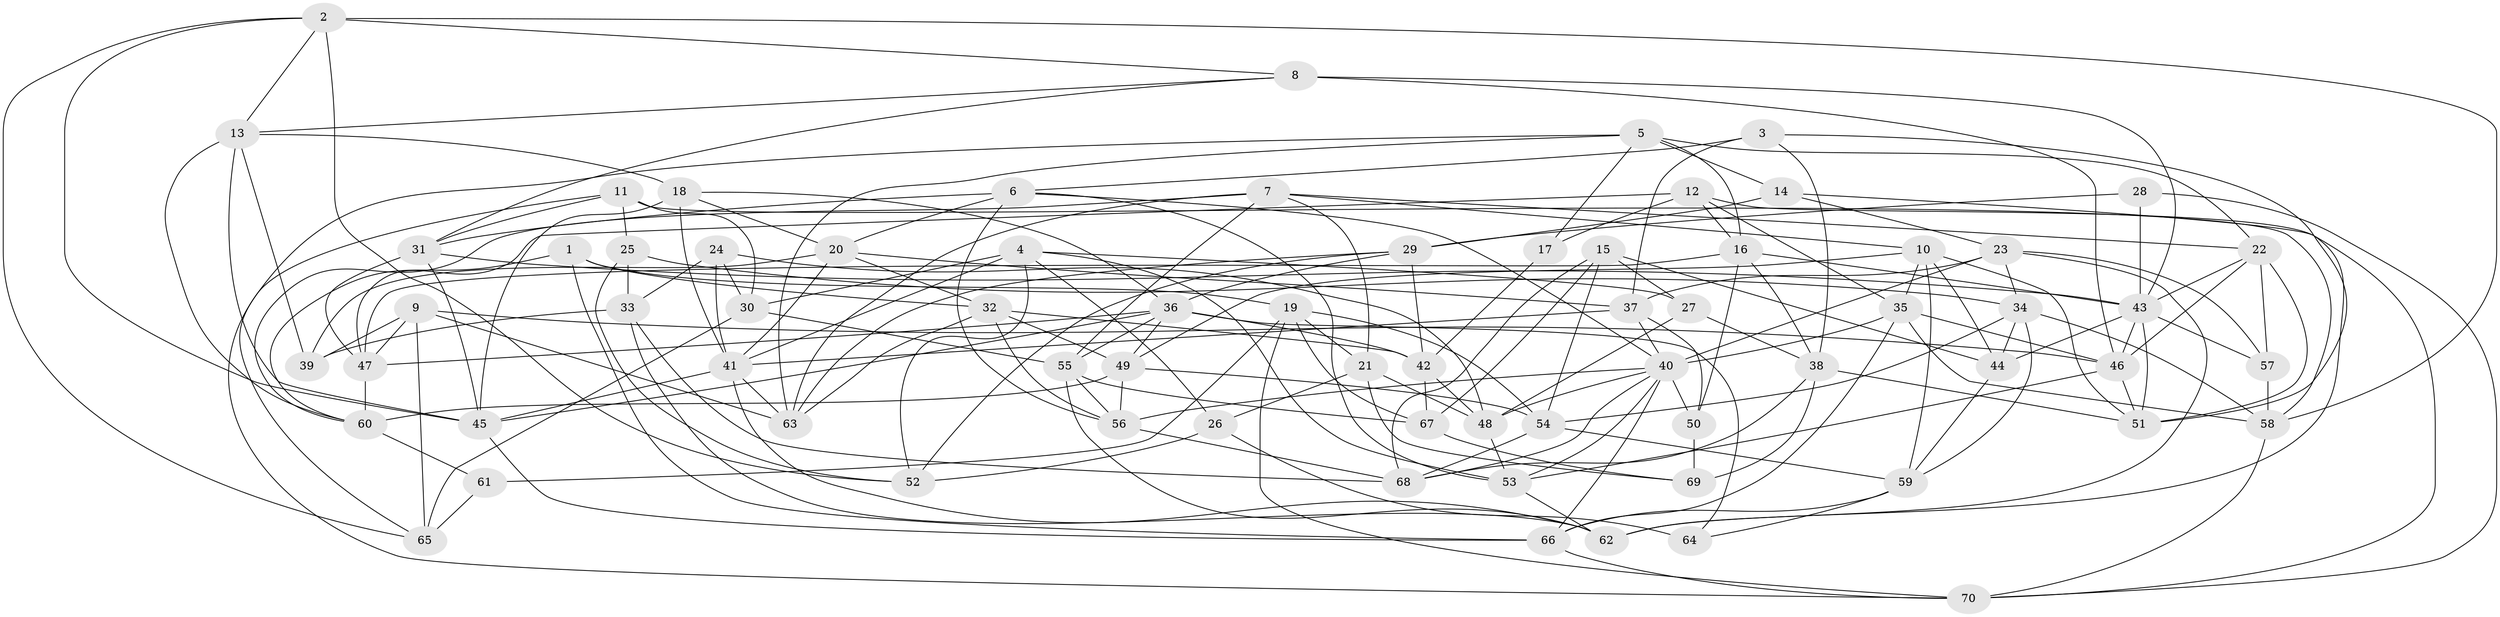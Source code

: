 // original degree distribution, {4: 1.0}
// Generated by graph-tools (version 1.1) at 2025/02/03/09/25 03:02:59]
// undirected, 70 vertices, 193 edges
graph export_dot {
graph [start="1"]
  node [color=gray90,style=filled];
  1;
  2;
  3;
  4;
  5;
  6;
  7;
  8;
  9;
  10;
  11;
  12;
  13;
  14;
  15;
  16;
  17;
  18;
  19;
  20;
  21;
  22;
  23;
  24;
  25;
  26;
  27;
  28;
  29;
  30;
  31;
  32;
  33;
  34;
  35;
  36;
  37;
  38;
  39;
  40;
  41;
  42;
  43;
  44;
  45;
  46;
  47;
  48;
  49;
  50;
  51;
  52;
  53;
  54;
  55;
  56;
  57;
  58;
  59;
  60;
  61;
  62;
  63;
  64;
  65;
  66;
  67;
  68;
  69;
  70;
  1 -- 19 [weight=1.0];
  1 -- 32 [weight=1.0];
  1 -- 60 [weight=1.0];
  1 -- 66 [weight=1.0];
  2 -- 8 [weight=1.0];
  2 -- 13 [weight=1.0];
  2 -- 45 [weight=1.0];
  2 -- 52 [weight=1.0];
  2 -- 58 [weight=1.0];
  2 -- 65 [weight=1.0];
  3 -- 6 [weight=1.0];
  3 -- 37 [weight=1.0];
  3 -- 38 [weight=1.0];
  3 -- 51 [weight=1.0];
  4 -- 26 [weight=1.0];
  4 -- 27 [weight=1.0];
  4 -- 30 [weight=1.0];
  4 -- 41 [weight=1.0];
  4 -- 52 [weight=1.0];
  4 -- 53 [weight=1.0];
  5 -- 14 [weight=1.0];
  5 -- 16 [weight=1.0];
  5 -- 17 [weight=1.0];
  5 -- 22 [weight=1.0];
  5 -- 63 [weight=1.0];
  5 -- 65 [weight=1.0];
  6 -- 20 [weight=1.0];
  6 -- 31 [weight=1.0];
  6 -- 40 [weight=1.0];
  6 -- 53 [weight=1.0];
  6 -- 56 [weight=1.0];
  7 -- 10 [weight=1.0];
  7 -- 21 [weight=1.0];
  7 -- 22 [weight=1.0];
  7 -- 55 [weight=1.0];
  7 -- 60 [weight=1.0];
  7 -- 63 [weight=1.0];
  8 -- 13 [weight=1.0];
  8 -- 31 [weight=1.0];
  8 -- 43 [weight=1.0];
  8 -- 46 [weight=2.0];
  9 -- 39 [weight=2.0];
  9 -- 46 [weight=1.0];
  9 -- 47 [weight=1.0];
  9 -- 63 [weight=1.0];
  9 -- 65 [weight=1.0];
  10 -- 35 [weight=1.0];
  10 -- 44 [weight=1.0];
  10 -- 49 [weight=1.0];
  10 -- 51 [weight=1.0];
  10 -- 59 [weight=1.0];
  11 -- 25 [weight=1.0];
  11 -- 30 [weight=2.0];
  11 -- 31 [weight=1.0];
  11 -- 58 [weight=1.0];
  11 -- 70 [weight=1.0];
  12 -- 16 [weight=1.0];
  12 -- 17 [weight=2.0];
  12 -- 35 [weight=1.0];
  12 -- 47 [weight=1.0];
  12 -- 70 [weight=1.0];
  13 -- 18 [weight=1.0];
  13 -- 39 [weight=1.0];
  13 -- 45 [weight=1.0];
  13 -- 60 [weight=1.0];
  14 -- 23 [weight=1.0];
  14 -- 29 [weight=1.0];
  14 -- 62 [weight=1.0];
  15 -- 27 [weight=1.0];
  15 -- 44 [weight=2.0];
  15 -- 54 [weight=1.0];
  15 -- 67 [weight=1.0];
  15 -- 68 [weight=1.0];
  16 -- 38 [weight=1.0];
  16 -- 43 [weight=1.0];
  16 -- 47 [weight=1.0];
  16 -- 50 [weight=1.0];
  17 -- 42 [weight=1.0];
  18 -- 20 [weight=1.0];
  18 -- 36 [weight=1.0];
  18 -- 41 [weight=1.0];
  18 -- 45 [weight=2.0];
  19 -- 21 [weight=1.0];
  19 -- 54 [weight=1.0];
  19 -- 61 [weight=1.0];
  19 -- 67 [weight=1.0];
  19 -- 70 [weight=1.0];
  20 -- 32 [weight=1.0];
  20 -- 37 [weight=1.0];
  20 -- 39 [weight=1.0];
  20 -- 41 [weight=1.0];
  21 -- 26 [weight=1.0];
  21 -- 48 [weight=1.0];
  21 -- 69 [weight=2.0];
  22 -- 43 [weight=1.0];
  22 -- 46 [weight=1.0];
  22 -- 51 [weight=1.0];
  22 -- 57 [weight=1.0];
  23 -- 34 [weight=1.0];
  23 -- 37 [weight=1.0];
  23 -- 40 [weight=1.0];
  23 -- 57 [weight=1.0];
  23 -- 62 [weight=1.0];
  24 -- 30 [weight=1.0];
  24 -- 33 [weight=1.0];
  24 -- 41 [weight=1.0];
  24 -- 48 [weight=1.0];
  25 -- 33 [weight=1.0];
  25 -- 34 [weight=1.0];
  25 -- 52 [weight=1.0];
  26 -- 52 [weight=2.0];
  26 -- 64 [weight=2.0];
  27 -- 38 [weight=1.0];
  27 -- 48 [weight=1.0];
  28 -- 29 [weight=1.0];
  28 -- 43 [weight=2.0];
  28 -- 70 [weight=1.0];
  29 -- 36 [weight=1.0];
  29 -- 42 [weight=1.0];
  29 -- 52 [weight=1.0];
  29 -- 63 [weight=1.0];
  30 -- 55 [weight=1.0];
  30 -- 65 [weight=1.0];
  31 -- 43 [weight=1.0];
  31 -- 45 [weight=1.0];
  31 -- 47 [weight=1.0];
  32 -- 42 [weight=1.0];
  32 -- 49 [weight=1.0];
  32 -- 56 [weight=1.0];
  32 -- 63 [weight=1.0];
  33 -- 39 [weight=2.0];
  33 -- 62 [weight=1.0];
  33 -- 68 [weight=1.0];
  34 -- 44 [weight=1.0];
  34 -- 54 [weight=1.0];
  34 -- 58 [weight=1.0];
  34 -- 59 [weight=1.0];
  35 -- 40 [weight=1.0];
  35 -- 46 [weight=1.0];
  35 -- 58 [weight=1.0];
  35 -- 66 [weight=1.0];
  36 -- 42 [weight=1.0];
  36 -- 45 [weight=1.0];
  36 -- 47 [weight=1.0];
  36 -- 49 [weight=1.0];
  36 -- 55 [weight=1.0];
  36 -- 64 [weight=1.0];
  37 -- 40 [weight=1.0];
  37 -- 41 [weight=1.0];
  37 -- 50 [weight=1.0];
  38 -- 51 [weight=1.0];
  38 -- 68 [weight=1.0];
  38 -- 69 [weight=1.0];
  40 -- 48 [weight=1.0];
  40 -- 50 [weight=1.0];
  40 -- 53 [weight=1.0];
  40 -- 56 [weight=1.0];
  40 -- 66 [weight=1.0];
  40 -- 68 [weight=1.0];
  41 -- 45 [weight=1.0];
  41 -- 62 [weight=1.0];
  41 -- 63 [weight=1.0];
  42 -- 48 [weight=1.0];
  42 -- 67 [weight=1.0];
  43 -- 44 [weight=1.0];
  43 -- 46 [weight=1.0];
  43 -- 51 [weight=1.0];
  43 -- 57 [weight=1.0];
  44 -- 59 [weight=1.0];
  45 -- 66 [weight=1.0];
  46 -- 51 [weight=1.0];
  46 -- 53 [weight=1.0];
  47 -- 60 [weight=1.0];
  48 -- 53 [weight=1.0];
  49 -- 54 [weight=1.0];
  49 -- 56 [weight=1.0];
  49 -- 60 [weight=1.0];
  50 -- 69 [weight=1.0];
  53 -- 62 [weight=1.0];
  54 -- 59 [weight=1.0];
  54 -- 68 [weight=1.0];
  55 -- 56 [weight=1.0];
  55 -- 62 [weight=1.0];
  55 -- 67 [weight=1.0];
  56 -- 68 [weight=1.0];
  57 -- 58 [weight=1.0];
  58 -- 70 [weight=1.0];
  59 -- 64 [weight=1.0];
  59 -- 66 [weight=1.0];
  60 -- 61 [weight=3.0];
  61 -- 65 [weight=2.0];
  66 -- 70 [weight=1.0];
  67 -- 69 [weight=2.0];
}
